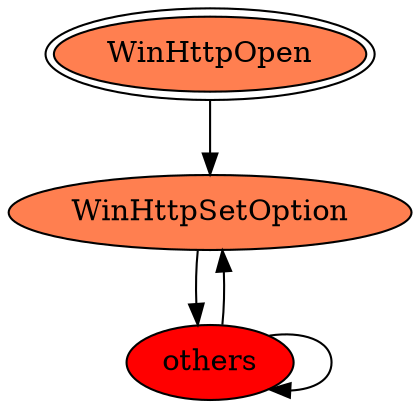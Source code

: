 digraph "./REPORTS/6028/API_PER_CATEGORY/InternetConnect.exe_3324_Network Management_API_per_Category_Transition_Matrix" {
	WinHttpOpen [label=WinHttpOpen fillcolor=coral peripheries=2 style=filled]
	WinHttpSetOption [label=WinHttpSetOption fillcolor=coral style=filled]
	WinHttpOpen -> WinHttpSetOption [label=""]
	others [label=others fillcolor=red style=filled]
	WinHttpSetOption -> others [label=""]
	others -> WinHttpSetOption [label=""]
	others -> others [label=""]
}
